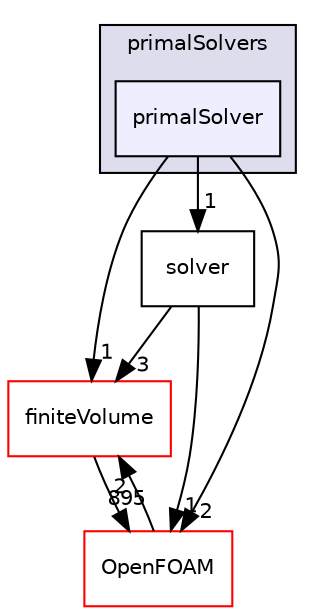 digraph "src/optimisation/adjointOptimisation/adjoint/solvers/primalSolvers/primalSolver" {
  bgcolor=transparent;
  compound=true
  node [ fontsize="10", fontname="Helvetica"];
  edge [ labelfontsize="10", labelfontname="Helvetica"];
  subgraph clusterdir_35080156185aa14840755a50bbfcd980 {
    graph [ bgcolor="#ddddee", pencolor="black", label="primalSolvers" fontname="Helvetica", fontsize="10", URL="dir_35080156185aa14840755a50bbfcd980.html"]
  dir_90fe3bfa42b62e6bdcb51b1590e7f00a [shape=box, label="primalSolver", style="filled", fillcolor="#eeeeff", pencolor="black", URL="dir_90fe3bfa42b62e6bdcb51b1590e7f00a.html"];
  }
  dir_03910c6759d6bb80aef325b0807c6e94 [shape=box label="solver" URL="dir_03910c6759d6bb80aef325b0807c6e94.html"];
  dir_9bd15774b555cf7259a6fa18f99fe99b [shape=box label="finiteVolume" color="red" URL="dir_9bd15774b555cf7259a6fa18f99fe99b.html"];
  dir_c5473ff19b20e6ec4dfe5c310b3778a8 [shape=box label="OpenFOAM" color="red" URL="dir_c5473ff19b20e6ec4dfe5c310b3778a8.html"];
  dir_03910c6759d6bb80aef325b0807c6e94->dir_9bd15774b555cf7259a6fa18f99fe99b [headlabel="3", labeldistance=1.5 headhref="dir_002908_000814.html"];
  dir_03910c6759d6bb80aef325b0807c6e94->dir_c5473ff19b20e6ec4dfe5c310b3778a8 [headlabel="1", labeldistance=1.5 headhref="dir_002908_002151.html"];
  dir_9bd15774b555cf7259a6fa18f99fe99b->dir_c5473ff19b20e6ec4dfe5c310b3778a8 [headlabel="895", labeldistance=1.5 headhref="dir_000814_002151.html"];
  dir_90fe3bfa42b62e6bdcb51b1590e7f00a->dir_03910c6759d6bb80aef325b0807c6e94 [headlabel="1", labeldistance=1.5 headhref="dir_002907_002908.html"];
  dir_90fe3bfa42b62e6bdcb51b1590e7f00a->dir_9bd15774b555cf7259a6fa18f99fe99b [headlabel="1", labeldistance=1.5 headhref="dir_002907_000814.html"];
  dir_90fe3bfa42b62e6bdcb51b1590e7f00a->dir_c5473ff19b20e6ec4dfe5c310b3778a8 [headlabel="2", labeldistance=1.5 headhref="dir_002907_002151.html"];
  dir_c5473ff19b20e6ec4dfe5c310b3778a8->dir_9bd15774b555cf7259a6fa18f99fe99b [headlabel="2", labeldistance=1.5 headhref="dir_002151_000814.html"];
}
